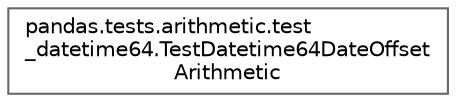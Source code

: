 digraph "Graphical Class Hierarchy"
{
 // LATEX_PDF_SIZE
  bgcolor="transparent";
  edge [fontname=Helvetica,fontsize=10,labelfontname=Helvetica,labelfontsize=10];
  node [fontname=Helvetica,fontsize=10,shape=box,height=0.2,width=0.4];
  rankdir="LR";
  Node0 [id="Node000000",label="pandas.tests.arithmetic.test\l_datetime64.TestDatetime64DateOffset\lArithmetic",height=0.2,width=0.4,color="grey40", fillcolor="white", style="filled",URL="$df/d12/classpandas_1_1tests_1_1arithmetic_1_1test__datetime64_1_1TestDatetime64DateOffsetArithmetic.html",tooltip=" "];
}

